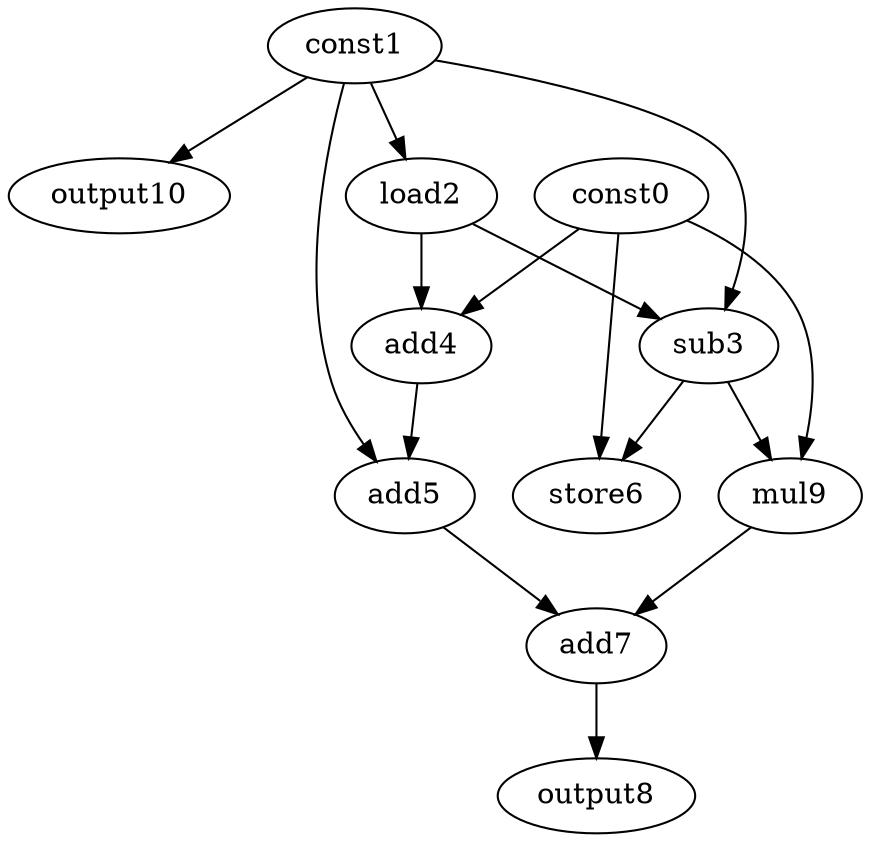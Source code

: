 digraph G { 
const0[opcode=const]; 
const1[opcode=const]; 
load2[opcode=load]; 
sub3[opcode=sub]; 
add4[opcode=add]; 
add5[opcode=add]; 
store6[opcode=store]; 
add7[opcode=add]; 
output8[opcode=output]; 
mul9[opcode=mul]; 
output10[opcode=output]; 
const1->load2[operand=0];
const1->output10[operand=0];
const1->sub3[operand=0];
load2->sub3[operand=1];
const0->add4[operand=0];
load2->add4[operand=1];
const1->add5[operand=0];
add4->add5[operand=1];
const0->store6[operand=0];
sub3->store6[operand=1];
const0->mul9[operand=0];
sub3->mul9[operand=1];
mul9->add7[operand=0];
add5->add7[operand=1];
add7->output8[operand=0];
}
